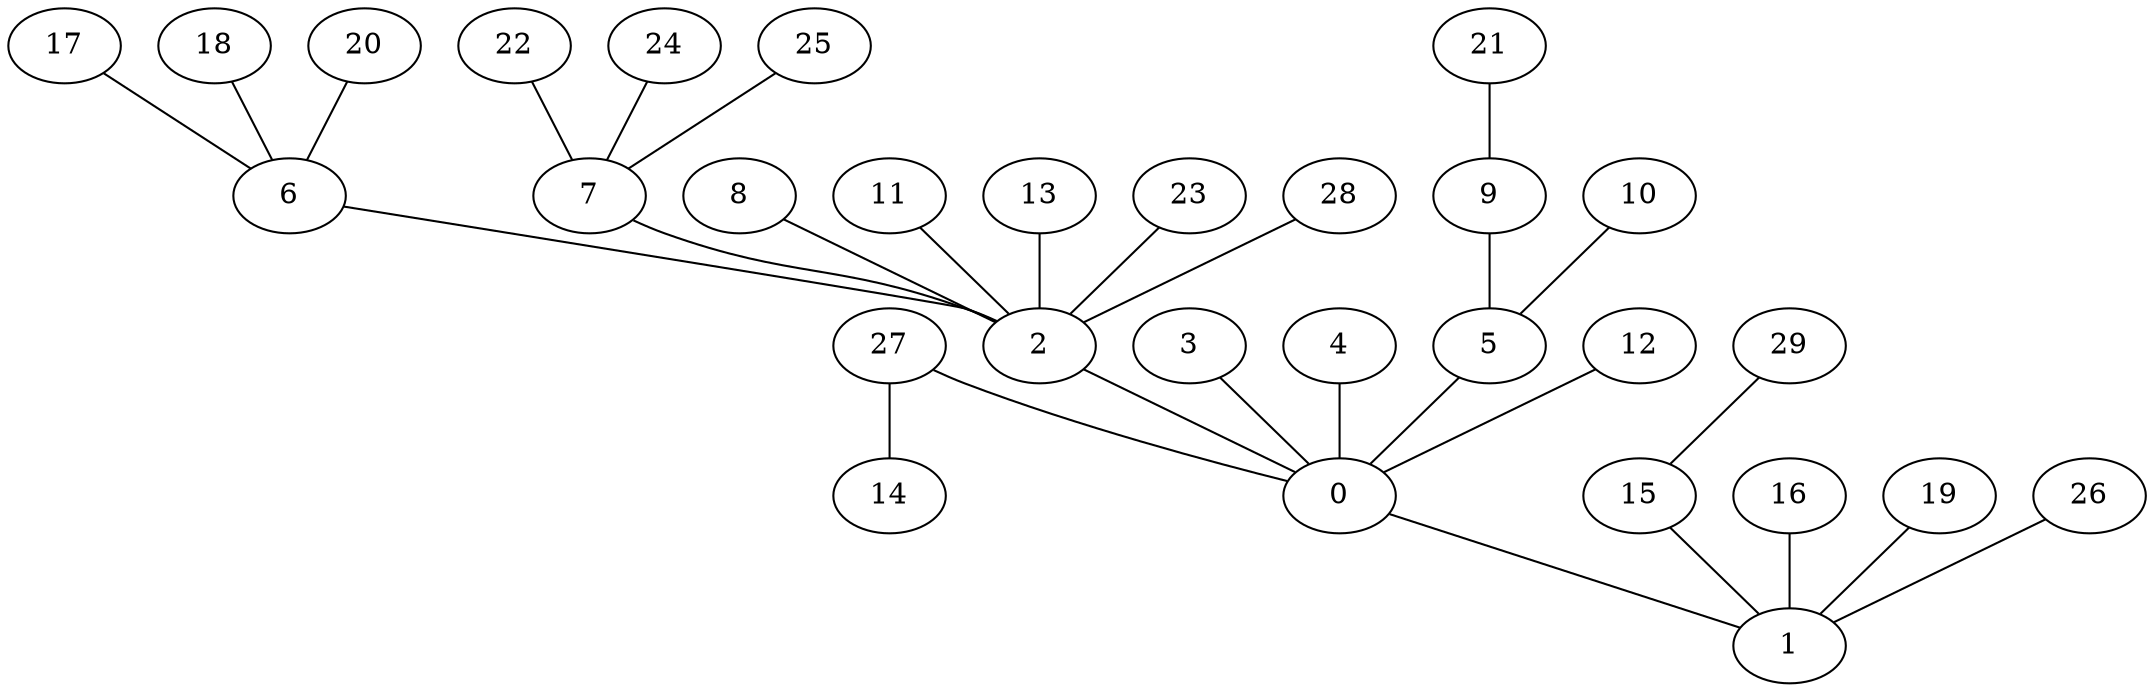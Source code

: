 graph G {
  27;
  0;
  1;
  2;
  3;
  4;
  5;
  6;
  7;
  8;
  9;
  10;
  11;
  12;
  13;
  14;
  15;
  16;
  17;
  18;
  19;
  20;
  21;
  22;
  23;
  24;
  25;
  26;
  28;
  29;
   27 -- 0;
   0 -- 1;
   2 -- 0;
   3 -- 0;
   4 -- 0;
   5 -- 0;
   6 -- 2;
   7 -- 2;
   8 -- 2;
   9 -- 5;
   10 -- 5;
   11 -- 2;
   12 -- 0;
   13 -- 2;
   27 -- 14;
   15 -- 1;
   16 -- 1;
   17 -- 6;
   18 -- 6;
   19 -- 1;
   20 -- 6;
   21 -- 9;
   22 -- 7;
   23 -- 2;
   24 -- 7;
   25 -- 7;
   26 -- 1;
   28 -- 2;
   29 -- 15;
}
